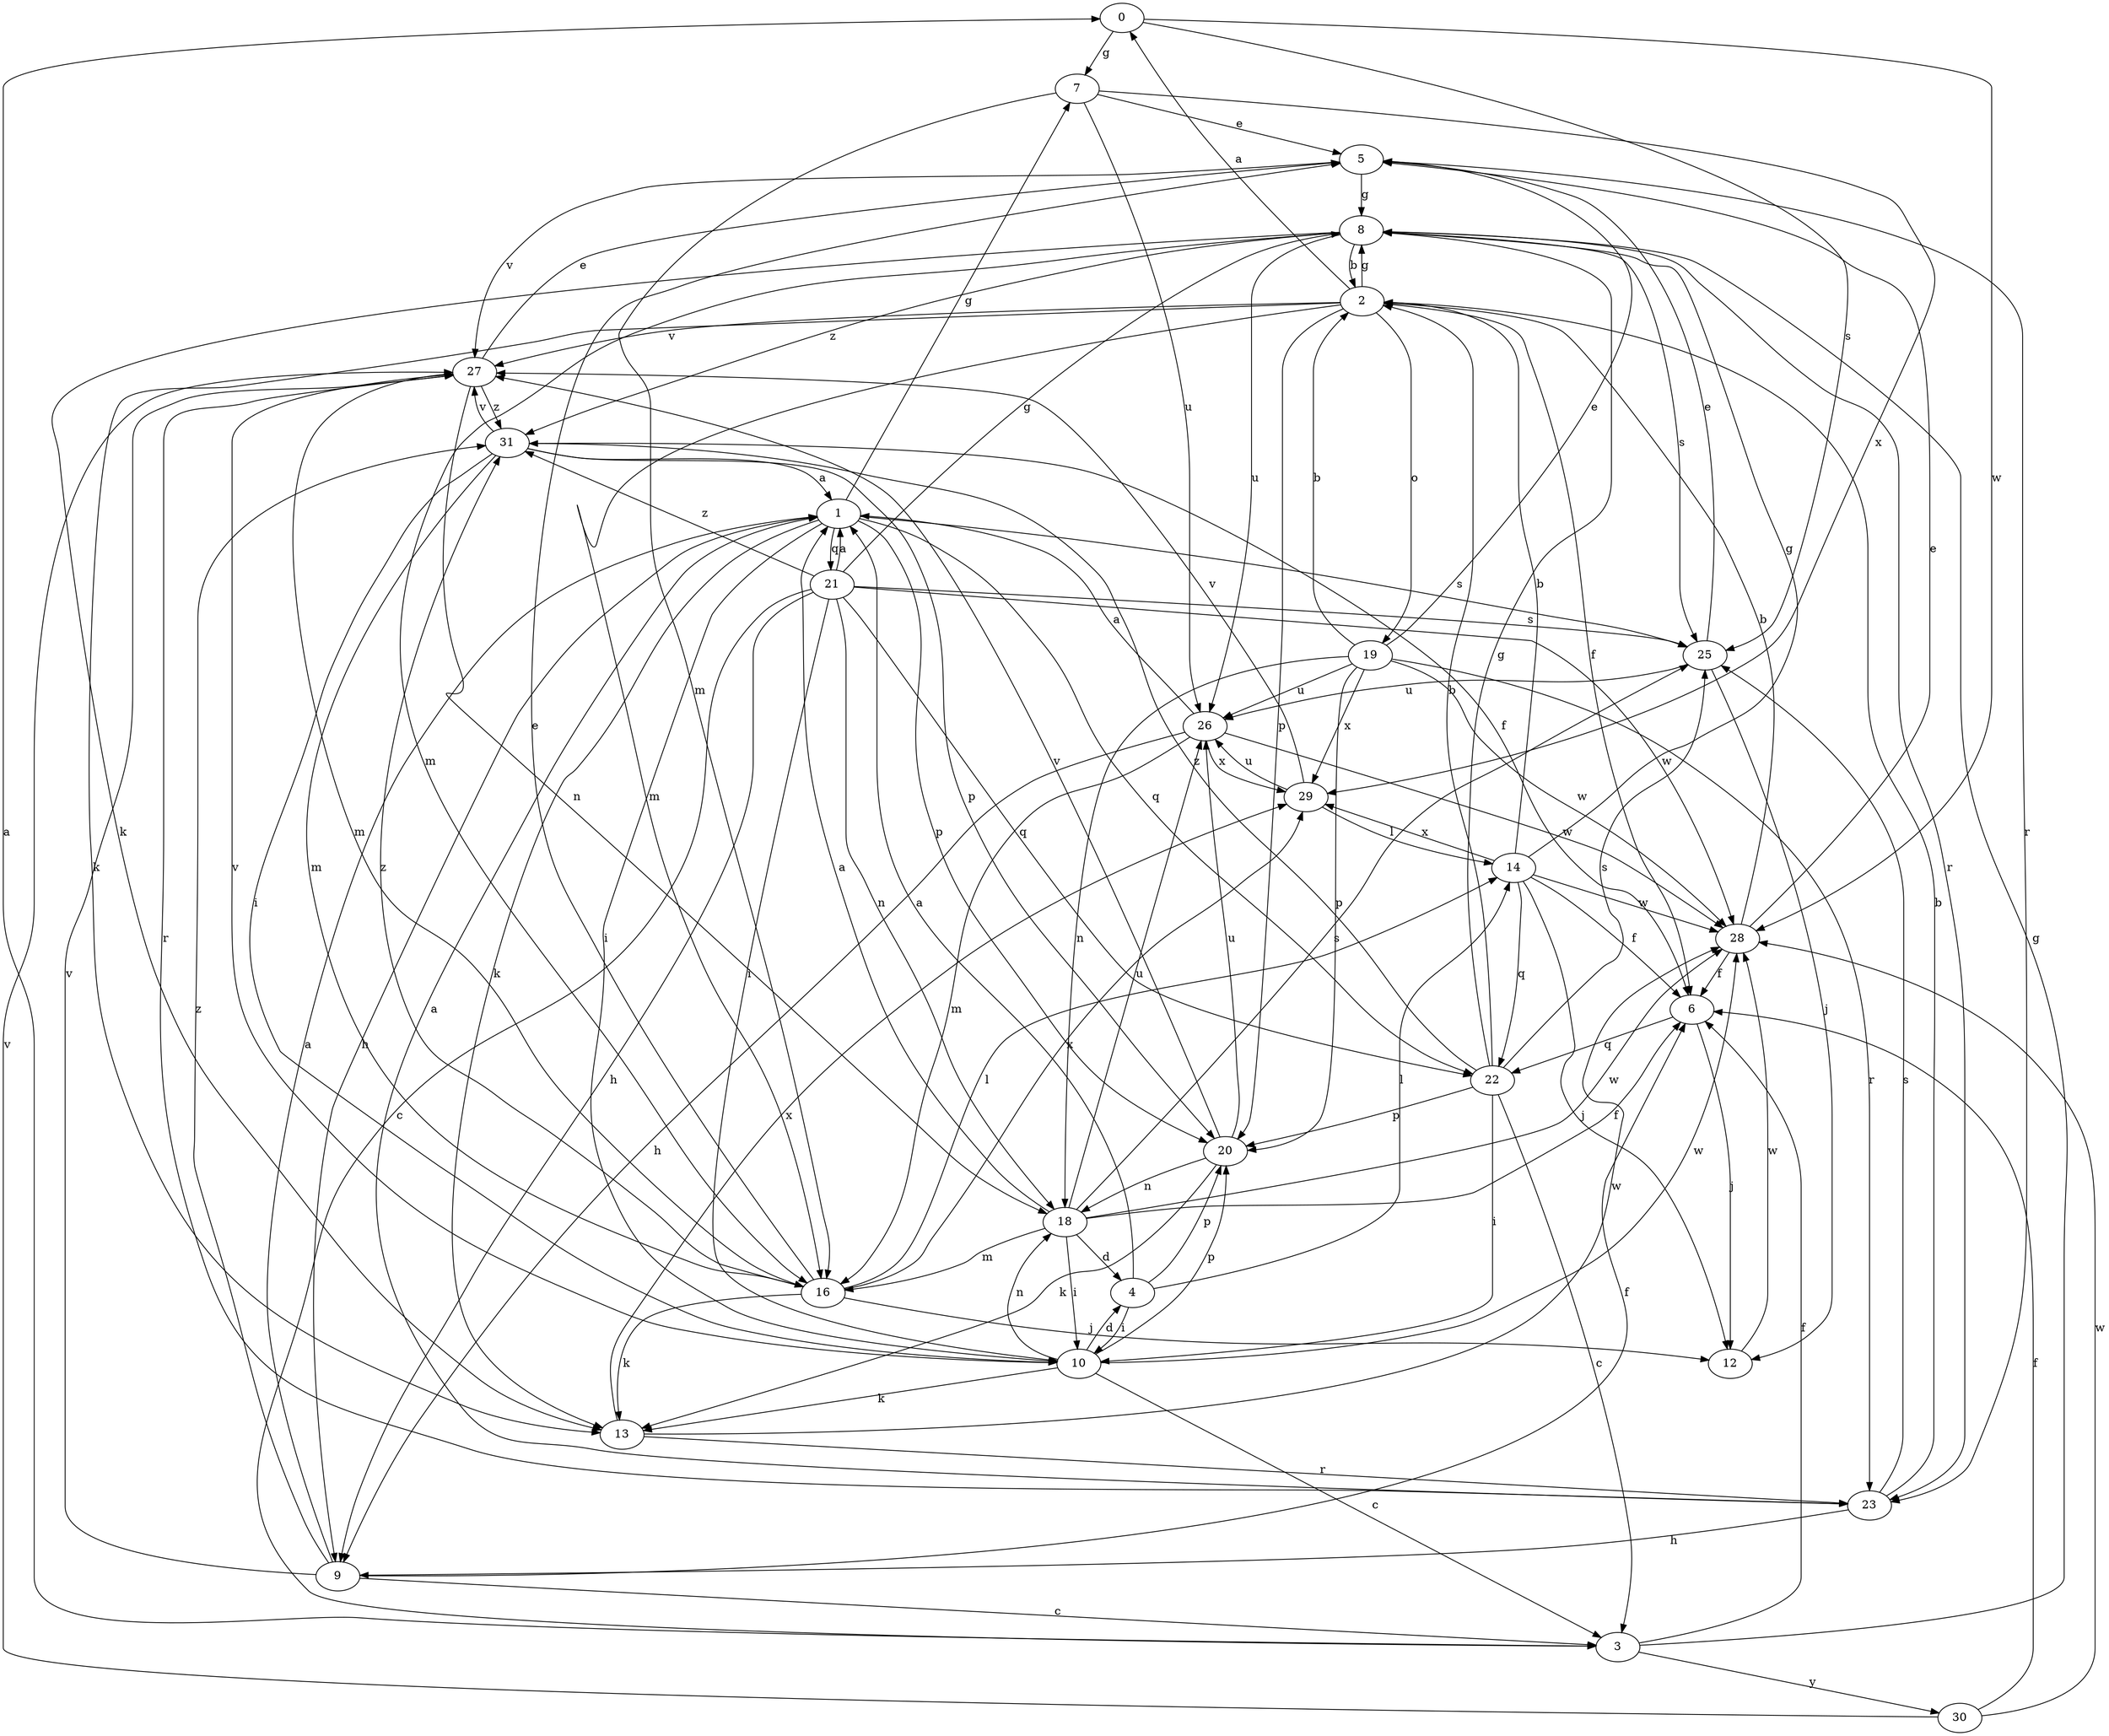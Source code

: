 strict digraph  {
0;
1;
2;
3;
4;
5;
6;
7;
8;
9;
10;
12;
13;
14;
16;
18;
19;
20;
21;
22;
23;
25;
26;
27;
28;
29;
30;
31;
0 -> 7  [label=g];
0 -> 25  [label=s];
0 -> 28  [label=w];
1 -> 7  [label=g];
1 -> 9  [label=h];
1 -> 10  [label=i];
1 -> 13  [label=k];
1 -> 20  [label=p];
1 -> 21  [label=q];
1 -> 22  [label=q];
1 -> 25  [label=s];
2 -> 0  [label=a];
2 -> 6  [label=f];
2 -> 8  [label=g];
2 -> 13  [label=k];
2 -> 16  [label=m];
2 -> 19  [label=o];
2 -> 20  [label=p];
2 -> 27  [label=v];
3 -> 0  [label=a];
3 -> 6  [label=f];
3 -> 8  [label=g];
3 -> 30  [label=y];
4 -> 1  [label=a];
4 -> 10  [label=i];
4 -> 14  [label=l];
4 -> 20  [label=p];
5 -> 8  [label=g];
5 -> 23  [label=r];
5 -> 27  [label=v];
6 -> 12  [label=j];
6 -> 22  [label=q];
7 -> 5  [label=e];
7 -> 16  [label=m];
7 -> 26  [label=u];
7 -> 29  [label=x];
8 -> 2  [label=b];
8 -> 13  [label=k];
8 -> 16  [label=m];
8 -> 23  [label=r];
8 -> 25  [label=s];
8 -> 26  [label=u];
8 -> 31  [label=z];
9 -> 1  [label=a];
9 -> 3  [label=c];
9 -> 6  [label=f];
9 -> 27  [label=v];
9 -> 31  [label=z];
10 -> 3  [label=c];
10 -> 4  [label=d];
10 -> 13  [label=k];
10 -> 18  [label=n];
10 -> 20  [label=p];
10 -> 27  [label=v];
10 -> 28  [label=w];
12 -> 28  [label=w];
13 -> 23  [label=r];
13 -> 28  [label=w];
13 -> 29  [label=x];
14 -> 2  [label=b];
14 -> 6  [label=f];
14 -> 8  [label=g];
14 -> 12  [label=j];
14 -> 22  [label=q];
14 -> 28  [label=w];
14 -> 29  [label=x];
16 -> 5  [label=e];
16 -> 12  [label=j];
16 -> 13  [label=k];
16 -> 14  [label=l];
16 -> 29  [label=x];
16 -> 31  [label=z];
18 -> 1  [label=a];
18 -> 4  [label=d];
18 -> 6  [label=f];
18 -> 10  [label=i];
18 -> 16  [label=m];
18 -> 25  [label=s];
18 -> 26  [label=u];
18 -> 28  [label=w];
19 -> 2  [label=b];
19 -> 5  [label=e];
19 -> 18  [label=n];
19 -> 20  [label=p];
19 -> 23  [label=r];
19 -> 26  [label=u];
19 -> 28  [label=w];
19 -> 29  [label=x];
20 -> 13  [label=k];
20 -> 18  [label=n];
20 -> 26  [label=u];
20 -> 27  [label=v];
21 -> 1  [label=a];
21 -> 3  [label=c];
21 -> 8  [label=g];
21 -> 9  [label=h];
21 -> 10  [label=i];
21 -> 18  [label=n];
21 -> 22  [label=q];
21 -> 25  [label=s];
21 -> 28  [label=w];
21 -> 31  [label=z];
22 -> 2  [label=b];
22 -> 3  [label=c];
22 -> 8  [label=g];
22 -> 10  [label=i];
22 -> 20  [label=p];
22 -> 25  [label=s];
22 -> 31  [label=z];
23 -> 1  [label=a];
23 -> 2  [label=b];
23 -> 9  [label=h];
23 -> 25  [label=s];
25 -> 5  [label=e];
25 -> 12  [label=j];
25 -> 26  [label=u];
26 -> 1  [label=a];
26 -> 9  [label=h];
26 -> 16  [label=m];
26 -> 28  [label=w];
26 -> 29  [label=x];
27 -> 5  [label=e];
27 -> 16  [label=m];
27 -> 18  [label=n];
27 -> 23  [label=r];
27 -> 31  [label=z];
28 -> 2  [label=b];
28 -> 5  [label=e];
28 -> 6  [label=f];
29 -> 14  [label=l];
29 -> 26  [label=u];
29 -> 27  [label=v];
30 -> 6  [label=f];
30 -> 27  [label=v];
30 -> 28  [label=w];
31 -> 1  [label=a];
31 -> 6  [label=f];
31 -> 10  [label=i];
31 -> 16  [label=m];
31 -> 20  [label=p];
31 -> 27  [label=v];
}
